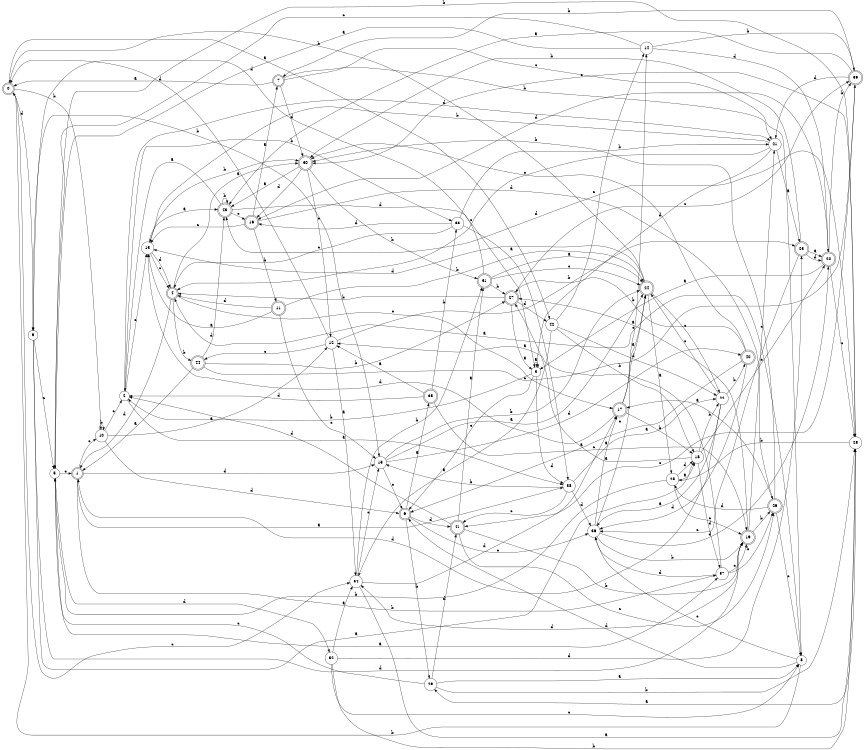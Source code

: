 digraph n36_10 {
__start0 [label="" shape="none"];

rankdir=LR;
size="8,5";

s0 [style="rounded,filled", color="black", fillcolor="white" shape="doublecircle", label="0"];
s1 [style="rounded,filled", color="black", fillcolor="white" shape="doublecircle", label="1"];
s2 [style="filled", color="black", fillcolor="white" shape="circle", label="2"];
s3 [style="filled", color="black", fillcolor="white" shape="circle", label="3"];
s4 [style="rounded,filled", color="black", fillcolor="white" shape="doublecircle", label="4"];
s5 [style="filled", color="black", fillcolor="white" shape="circle", label="5"];
s6 [style="rounded,filled", color="black", fillcolor="white" shape="doublecircle", label="6"];
s7 [style="rounded,filled", color="black", fillcolor="white" shape="doublecircle", label="7"];
s8 [style="filled", color="black", fillcolor="white" shape="circle", label="8"];
s9 [style="filled", color="black", fillcolor="white" shape="circle", label="9"];
s10 [style="filled", color="black", fillcolor="white" shape="circle", label="10"];
s11 [style="rounded,filled", color="black", fillcolor="white" shape="doublecircle", label="11"];
s12 [style="filled", color="black", fillcolor="white" shape="circle", label="12"];
s13 [style="filled", color="black", fillcolor="white" shape="circle", label="13"];
s14 [style="filled", color="black", fillcolor="white" shape="circle", label="14"];
s15 [style="filled", color="black", fillcolor="white" shape="circle", label="15"];
s16 [style="rounded,filled", color="black", fillcolor="white" shape="doublecircle", label="16"];
s17 [style="rounded,filled", color="black", fillcolor="white" shape="doublecircle", label="17"];
s18 [style="filled", color="black", fillcolor="white" shape="circle", label="18"];
s19 [style="rounded,filled", color="black", fillcolor="white" shape="doublecircle", label="19"];
s20 [style="rounded,filled", color="black", fillcolor="white" shape="doublecircle", label="20"];
s21 [style="filled", color="black", fillcolor="white" shape="circle", label="21"];
s22 [style="filled", color="black", fillcolor="white" shape="circle", label="22"];
s23 [style="rounded,filled", color="black", fillcolor="white" shape="doublecircle", label="23"];
s24 [style="rounded,filled", color="black", fillcolor="white" shape="doublecircle", label="24"];
s25 [style="filled", color="black", fillcolor="white" shape="circle", label="25"];
s26 [style="rounded,filled", color="black", fillcolor="white" shape="doublecircle", label="26"];
s27 [style="rounded,filled", color="black", fillcolor="white" shape="doublecircle", label="27"];
s28 [style="filled", color="black", fillcolor="white" shape="circle", label="28"];
s29 [style="filled", color="black", fillcolor="white" shape="circle", label="29"];
s30 [style="rounded,filled", color="black", fillcolor="white" shape="doublecircle", label="30"];
s31 [style="rounded,filled", color="black", fillcolor="white" shape="doublecircle", label="31"];
s32 [style="filled", color="black", fillcolor="white" shape="circle", label="32"];
s33 [style="filled", color="black", fillcolor="white" shape="circle", label="33"];
s34 [style="filled", color="black", fillcolor="white" shape="circle", label="34"];
s35 [style="rounded,filled", color="black", fillcolor="white" shape="doublecircle", label="35"];
s36 [style="filled", color="black", fillcolor="white" shape="circle", label="36"];
s37 [style="filled", color="black", fillcolor="white" shape="circle", label="37"];
s38 [style="filled", color="black", fillcolor="white" shape="circle", label="38"];
s39 [style="rounded,filled", color="black", fillcolor="white" shape="doublecircle", label="39"];
s40 [style="rounded,filled", color="black", fillcolor="white" shape="doublecircle", label="40"];
s41 [style="rounded,filled", color="black", fillcolor="white" shape="doublecircle", label="41"];
s42 [style="filled", color="black", fillcolor="white" shape="circle", label="42"];
s43 [style="rounded,filled", color="black", fillcolor="white" shape="doublecircle", label="43"];
s44 [style="rounded,filled", color="black", fillcolor="white" shape="doublecircle", label="44"];
s0 -> s42 [label="a"];
s0 -> s10 [label="b"];
s0 -> s34 [label="c"];
s0 -> s9 [label="d"];
s1 -> s38 [label="a"];
s1 -> s37 [label="b"];
s1 -> s10 [label="c"];
s1 -> s15 [label="d"];
s2 -> s38 [label="a"];
s2 -> s33 [label="b"];
s2 -> s13 [label="c"];
s2 -> s21 [label="d"];
s3 -> s3 [label="a"];
s3 -> s2 [label="b"];
s3 -> s6 [label="c"];
s3 -> s38 [label="d"];
s4 -> s30 [label="a"];
s4 -> s44 [label="b"];
s4 -> s17 [label="c"];
s4 -> s1 [label="d"];
s5 -> s37 [label="a"];
s5 -> s28 [label="b"];
s5 -> s1 [label="c"];
s5 -> s32 [label="d"];
s6 -> s35 [label="a"];
s6 -> s29 [label="b"];
s6 -> s36 [label="c"];
s6 -> s41 [label="d"];
s7 -> s0 [label="a"];
s7 -> s21 [label="b"];
s7 -> s8 [label="c"];
s7 -> s30 [label="d"];
s8 -> s4 [label="a"];
s8 -> s0 [label="b"];
s8 -> s36 [label="c"];
s8 -> s6 [label="d"];
s9 -> s18 [label="a"];
s9 -> s15 [label="b"];
s9 -> s5 [label="c"];
s9 -> s19 [label="d"];
s10 -> s12 [label="a"];
s10 -> s10 [label="b"];
s10 -> s2 [label="c"];
s10 -> s6 [label="d"];
s11 -> s13 [label="a"];
s11 -> s24 [label="b"];
s11 -> s15 [label="c"];
s11 -> s4 [label="d"];
s12 -> s34 [label="a"];
s12 -> s23 [label="b"];
s12 -> s44 [label="c"];
s12 -> s0 [label="d"];
s13 -> s43 [label="a"];
s13 -> s30 [label="b"];
s13 -> s4 [label="c"];
s13 -> s4 [label="d"];
s14 -> s5 [label="a"];
s14 -> s39 [label="b"];
s14 -> s5 [label="c"];
s14 -> s20 [label="d"];
s15 -> s24 [label="a"];
s15 -> s24 [label="b"];
s15 -> s6 [label="c"];
s15 -> s40 [label="d"];
s16 -> s7 [label="a"];
s16 -> s11 [label="b"];
s16 -> s13 [label="c"];
s16 -> s26 [label="d"];
s17 -> s24 [label="a"];
s17 -> s18 [label="b"];
s17 -> s14 [label="c"];
s17 -> s13 [label="d"];
s18 -> s27 [label="a"];
s18 -> s22 [label="b"];
s18 -> s20 [label="c"];
s18 -> s37 [label="d"];
s19 -> s27 [label="a"];
s19 -> s26 [label="b"];
s19 -> s21 [label="c"];
s19 -> s34 [label="d"];
s20 -> s3 [label="a"];
s20 -> s39 [label="b"];
s20 -> s28 [label="c"];
s20 -> s16 [label="d"];
s21 -> s23 [label="a"];
s21 -> s13 [label="b"];
s21 -> s4 [label="c"];
s21 -> s3 [label="d"];
s22 -> s36 [label="a"];
s22 -> s40 [label="b"];
s22 -> s24 [label="c"];
s22 -> s1 [label="d"];
s23 -> s20 [label="a"];
s23 -> s30 [label="b"];
s23 -> s36 [label="c"];
s23 -> s20 [label="d"];
s24 -> s25 [label="a"];
s24 -> s0 [label="b"];
s24 -> s22 [label="c"];
s24 -> s13 [label="d"];
s25 -> s18 [label="a"];
s25 -> s5 [label="b"];
s25 -> s19 [label="c"];
s25 -> s18 [label="d"];
s26 -> s17 [label="a"];
s26 -> s30 [label="b"];
s26 -> s8 [label="c"];
s26 -> s25 [label="d"];
s27 -> s3 [label="a"];
s27 -> s4 [label="b"];
s27 -> s39 [label="c"];
s27 -> s42 [label="d"];
s28 -> s29 [label="a"];
s28 -> s25 [label="b"];
s28 -> s30 [label="c"];
s28 -> s43 [label="d"];
s29 -> s8 [label="a"];
s29 -> s28 [label="b"];
s29 -> s5 [label="c"];
s29 -> s41 [label="d"];
s30 -> s43 [label="a"];
s30 -> s31 [label="b"];
s30 -> s12 [label="c"];
s30 -> s16 [label="d"];
s31 -> s24 [label="a"];
s31 -> s27 [label="b"];
s31 -> s24 [label="c"];
s31 -> s9 [label="d"];
s32 -> s34 [label="a"];
s32 -> s28 [label="b"];
s32 -> s8 [label="c"];
s32 -> s23 [label="d"];
s33 -> s38 [label="a"];
s33 -> s21 [label="b"];
s33 -> s4 [label="c"];
s33 -> s16 [label="d"];
s34 -> s28 [label="a"];
s34 -> s31 [label="b"];
s34 -> s15 [label="c"];
s34 -> s17 [label="d"];
s35 -> s12 [label="a"];
s35 -> s33 [label="b"];
s35 -> s19 [label="c"];
s35 -> s2 [label="d"];
s36 -> s17 [label="a"];
s36 -> s19 [label="b"];
s36 -> s24 [label="c"];
s36 -> s20 [label="d"];
s37 -> s12 [label="a"];
s37 -> s26 [label="b"];
s37 -> s19 [label="c"];
s37 -> s36 [label="d"];
s38 -> s22 [label="a"];
s38 -> s15 [label="b"];
s38 -> s41 [label="c"];
s38 -> s36 [label="d"];
s39 -> s43 [label="a"];
s39 -> s7 [label="b"];
s39 -> s41 [label="c"];
s39 -> s21 [label="d"];
s40 -> s6 [label="a"];
s40 -> s27 [label="b"];
s40 -> s30 [label="c"];
s40 -> s36 [label="d"];
s41 -> s31 [label="a"];
s41 -> s19 [label="b"];
s41 -> s26 [label="c"];
s41 -> s2 [label="d"];
s42 -> s34 [label="a"];
s42 -> s18 [label="b"];
s42 -> s14 [label="c"];
s42 -> s22 [label="d"];
s43 -> s2 [label="a"];
s43 -> s43 [label="b"];
s43 -> s16 [label="c"];
s43 -> s3 [label="d"];
s44 -> s1 [label="a"];
s44 -> s27 [label="b"];
s44 -> s39 [label="c"];
s44 -> s43 [label="d"];

}